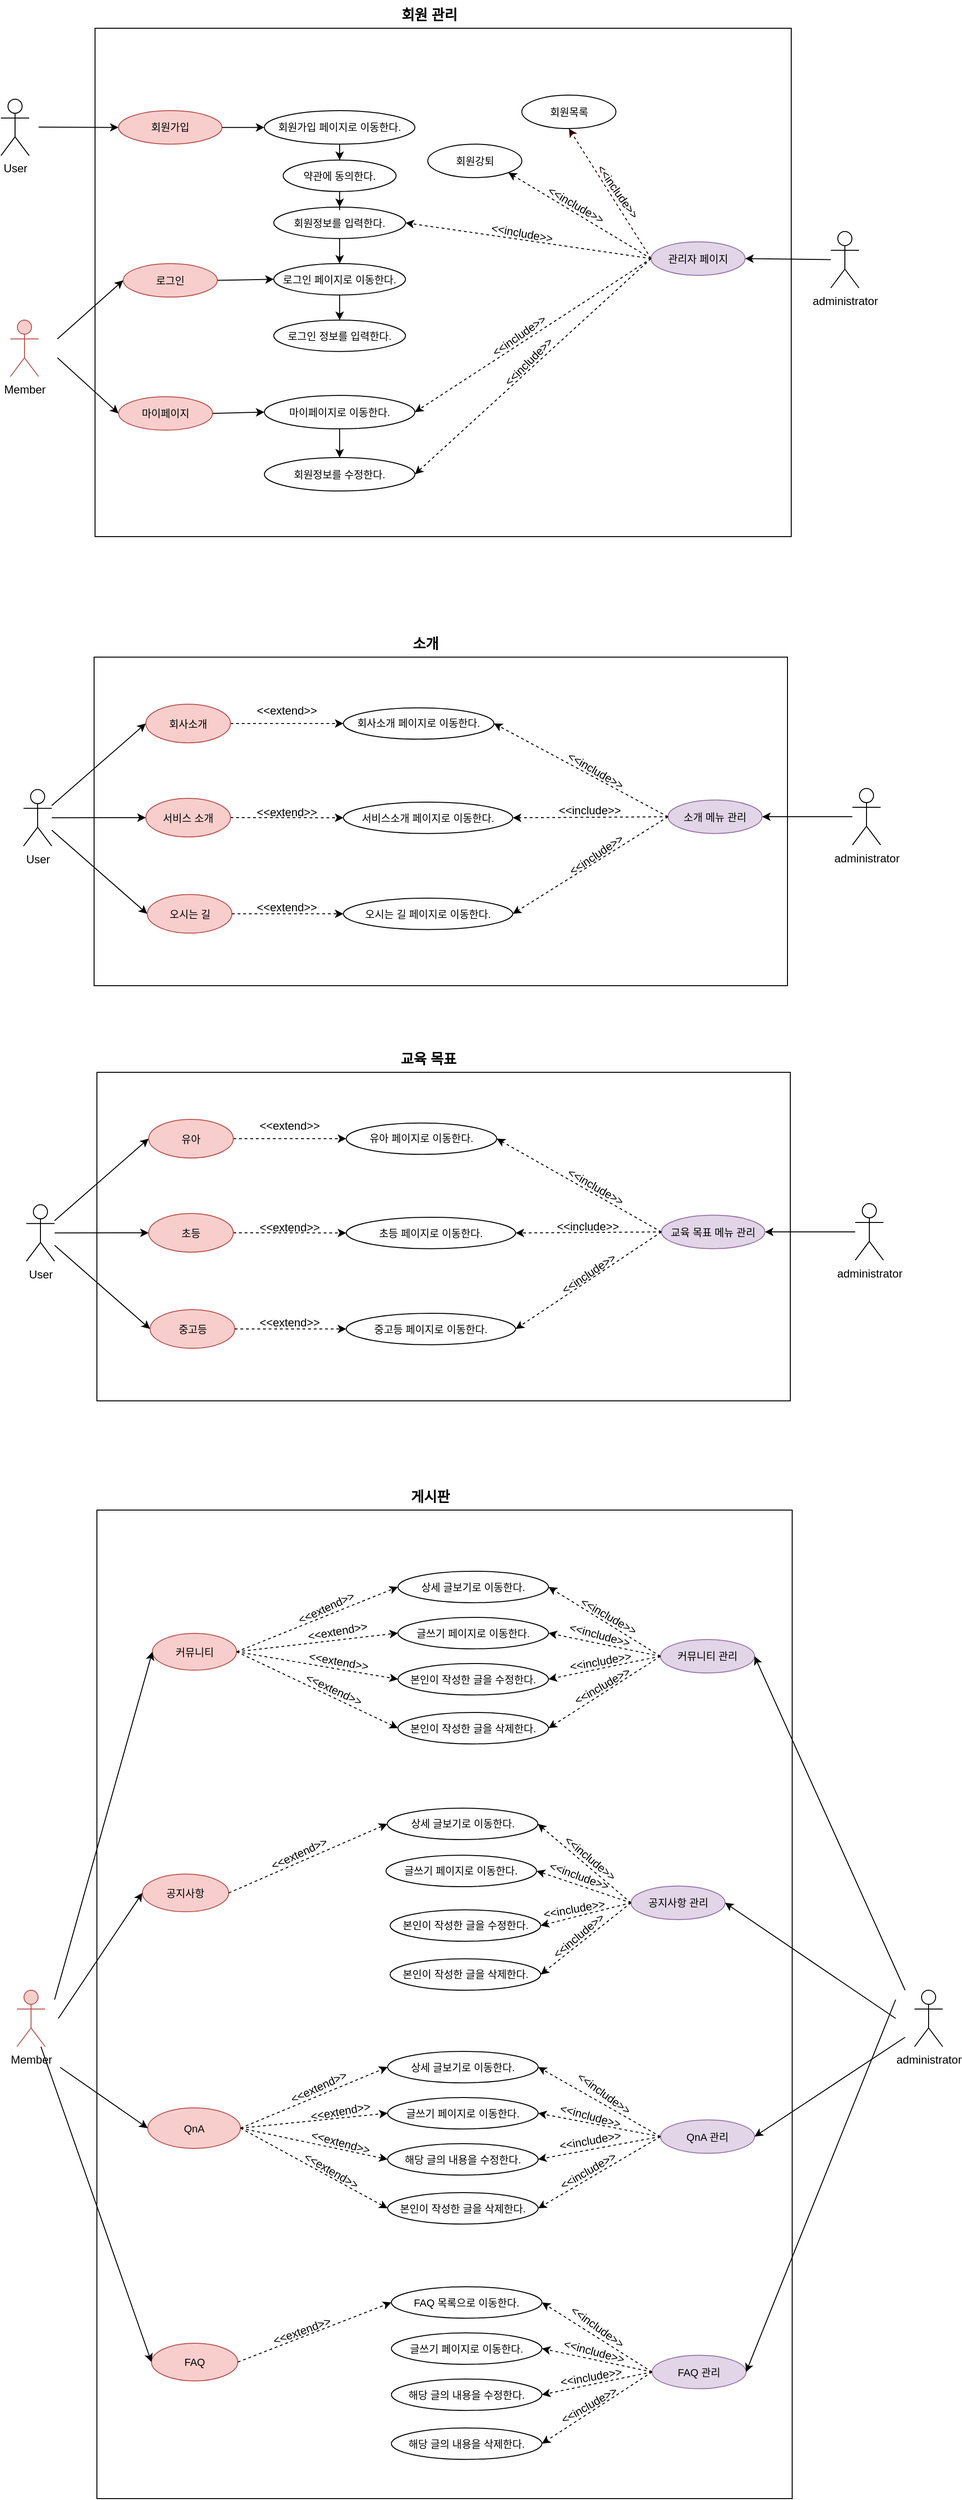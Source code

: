 <mxfile version="21.6.9" type="device">
  <diagram name="페이지-1" id="FXdm9EhiizhV5ZvjEC0G">
    <mxGraphModel dx="1834" dy="1150" grid="0" gridSize="10" guides="1" tooltips="1" connect="1" arrows="1" fold="1" page="0" pageScale="1" pageWidth="827" pageHeight="1169" math="0" shadow="0">
      <root>
        <mxCell id="0" />
        <mxCell id="1" parent="0" />
        <mxCell id="F0JioWCo4Qzg_TsHQdJf-38" value="" style="rounded=0;whiteSpace=wrap;html=1;" parent="1" vertex="1">
          <mxGeometry x="12" y="1474" width="739" height="1050" as="geometry" />
        </mxCell>
        <mxCell id="-Qgl4ysdJtrphELewiQ6-1" value="" style="rounded=0;whiteSpace=wrap;html=1;" parent="1" vertex="1">
          <mxGeometry x="10" y="-100" width="740" height="540" as="geometry" />
        </mxCell>
        <object label="User" id="-Qgl4ysdJtrphELewiQ6-2">
          <mxCell style="shape=umlActor;verticalLabelPosition=bottom;verticalAlign=top;html=1;outlineConnect=0;" parent="1" vertex="1">
            <mxGeometry x="-90" y="-24.66" width="30" height="60" as="geometry" />
          </mxCell>
        </object>
        <mxCell id="-Qgl4ysdJtrphELewiQ6-11" style="edgeStyle=orthogonalEdgeStyle;rounded=0;orthogonalLoop=1;jettySize=auto;html=1;exitX=0.5;exitY=1;exitDx=0;exitDy=0;" parent="1" source="-Qgl4ysdJtrphELewiQ6-4" target="-Qgl4ysdJtrphELewiQ6-6" edge="1">
          <mxGeometry relative="1" as="geometry">
            <mxPoint x="270" y="120.0" as="sourcePoint" />
          </mxGeometry>
        </mxCell>
        <mxCell id="-Qgl4ysdJtrphELewiQ6-4" value="회원가입 페이지로 이동한다." style="ellipse;whiteSpace=wrap;html=1;fontSize=11;" parent="1" vertex="1">
          <mxGeometry x="190" y="-12.44" width="160" height="35.56" as="geometry" />
        </mxCell>
        <mxCell id="F0JioWCo4Qzg_TsHQdJf-168" style="edgeStyle=orthogonalEdgeStyle;rounded=0;orthogonalLoop=1;jettySize=auto;html=1;exitX=0.5;exitY=1;exitDx=0;exitDy=0;" parent="1" source="-Qgl4ysdJtrphELewiQ6-5" target="-Qgl4ysdJtrphELewiQ6-13" edge="1">
          <mxGeometry relative="1" as="geometry" />
        </mxCell>
        <mxCell id="-Qgl4ysdJtrphELewiQ6-5" value="회원정보를 입력한다." style="ellipse;whiteSpace=wrap;html=1;fontSize=11;" parent="1" vertex="1">
          <mxGeometry x="200" y="90" width="140" height="33.33" as="geometry" />
        </mxCell>
        <mxCell id="-Qgl4ysdJtrphELewiQ6-12" style="edgeStyle=orthogonalEdgeStyle;rounded=0;orthogonalLoop=1;jettySize=auto;html=1;exitX=0.5;exitY=1;exitDx=0;exitDy=0;" parent="1" source="-Qgl4ysdJtrphELewiQ6-6" target="-Qgl4ysdJtrphELewiQ6-5" edge="1">
          <mxGeometry relative="1" as="geometry" />
        </mxCell>
        <mxCell id="-Qgl4ysdJtrphELewiQ6-6" value="약관에 동의한다." style="ellipse;whiteSpace=wrap;html=1;fontSize=11;" parent="1" vertex="1">
          <mxGeometry x="210" y="40" width="120" height="33.34" as="geometry" />
        </mxCell>
        <mxCell id="-Qgl4ysdJtrphELewiQ6-7" value="Member" style="shape=umlActor;verticalLabelPosition=bottom;verticalAlign=top;html=1;outlineConnect=0;fillColor=#f8cecc;strokeColor=#b85450;" parent="1" vertex="1">
          <mxGeometry x="-80" y="210" width="30" height="60" as="geometry" />
        </mxCell>
        <mxCell id="-Qgl4ysdJtrphELewiQ6-10" value="" style="endArrow=classic;html=1;rounded=0;entryX=0;entryY=0.5;entryDx=0;entryDy=0;" parent="1" target="F0JioWCo4Qzg_TsHQdJf-143" edge="1">
          <mxGeometry width="50" height="50" relative="1" as="geometry">
            <mxPoint x="-50" y="5" as="sourcePoint" />
            <mxPoint x="150" y="-101" as="targetPoint" />
          </mxGeometry>
        </mxCell>
        <mxCell id="-Qgl4ysdJtrphELewiQ6-19" style="edgeStyle=orthogonalEdgeStyle;rounded=0;orthogonalLoop=1;jettySize=auto;html=1;exitX=0.5;exitY=1;exitDx=0;exitDy=0;" parent="1" source="-Qgl4ysdJtrphELewiQ6-13" target="-Qgl4ysdJtrphELewiQ6-17" edge="1">
          <mxGeometry relative="1" as="geometry" />
        </mxCell>
        <mxCell id="-Qgl4ysdJtrphELewiQ6-13" value="로그인 페이지로 이동한다." style="ellipse;whiteSpace=wrap;html=1;fontSize=11;" parent="1" vertex="1">
          <mxGeometry x="200" y="150" width="140" height="33.33" as="geometry" />
        </mxCell>
        <mxCell id="-Qgl4ysdJtrphELewiQ6-16" value="" style="endArrow=classic;html=1;rounded=0;entryX=0;entryY=0.5;entryDx=0;entryDy=0;exitX=1;exitY=0.5;exitDx=0;exitDy=0;" parent="1" source="F0JioWCo4Qzg_TsHQdJf-145" target="-Qgl4ysdJtrphELewiQ6-13" edge="1">
          <mxGeometry width="50" height="50" relative="1" as="geometry">
            <mxPoint x="105" y="148.56" as="sourcePoint" />
            <mxPoint x="470" y="197.56" as="targetPoint" />
          </mxGeometry>
        </mxCell>
        <mxCell id="-Qgl4ysdJtrphELewiQ6-17" value="로그인 정보를 입력한다." style="ellipse;whiteSpace=wrap;html=1;fontSize=11;" parent="1" vertex="1">
          <mxGeometry x="200" y="210" width="140" height="33.33" as="geometry" />
        </mxCell>
        <mxCell id="-Qgl4ysdJtrphELewiQ6-20" value="&lt;span style=&quot;font-size: 15px;&quot;&gt;회원 관리&lt;/span&gt;" style="text;html=1;align=center;verticalAlign=middle;resizable=0;points=[];autosize=1;strokeColor=none;fillColor=none;fontSize=14;fontStyle=1" parent="1" vertex="1">
          <mxGeometry x="320" y="-130" width="90" height="30" as="geometry" />
        </mxCell>
        <mxCell id="-Qgl4ysdJtrphELewiQ6-35" value="administrator" style="shape=umlActor;verticalLabelPosition=bottom;verticalAlign=top;html=1;outlineConnect=0;" parent="1" vertex="1">
          <mxGeometry x="792" y="115.88" width="30" height="60" as="geometry" />
        </mxCell>
        <mxCell id="-Qgl4ysdJtrphELewiQ6-37" value="관리자 페이지" style="ellipse;whiteSpace=wrap;html=1;fontSize=11;fillColor=#e1d5e7;strokeColor=#9673a6;" parent="1" vertex="1">
          <mxGeometry x="601" y="126.88" width="100" height="35.56" as="geometry" />
        </mxCell>
        <mxCell id="-Qgl4ysdJtrphELewiQ6-38" value="회원강퇴" style="ellipse;whiteSpace=wrap;html=1;fontSize=11;" parent="1" vertex="1">
          <mxGeometry x="363.67" y="23.12" width="100" height="35.56" as="geometry" />
        </mxCell>
        <mxCell id="-Qgl4ysdJtrphELewiQ6-39" value="회원목록" style="ellipse;whiteSpace=wrap;html=1;fontSize=11;" parent="1" vertex="1">
          <mxGeometry x="463.67" y="-29" width="100" height="35.56" as="geometry" />
        </mxCell>
        <mxCell id="-Qgl4ysdJtrphELewiQ6-41" value="" style="endArrow=classic;html=1;rounded=0;exitX=0;exitY=0.5;exitDx=0;exitDy=0;entryX=1;entryY=0.5;entryDx=0;entryDy=0;dashed=1;" parent="1" source="-Qgl4ysdJtrphELewiQ6-37" target="-Qgl4ysdJtrphELewiQ6-5" edge="1">
          <mxGeometry width="50" height="50" relative="1" as="geometry">
            <mxPoint x="420" y="356.88" as="sourcePoint" />
            <mxPoint x="470" y="306.88" as="targetPoint" />
          </mxGeometry>
        </mxCell>
        <mxCell id="-Qgl4ysdJtrphELewiQ6-42" value="" style="endArrow=classic;html=1;rounded=0;exitX=0;exitY=0.5;exitDx=0;exitDy=0;entryX=1;entryY=1;entryDx=0;entryDy=0;dashed=1;" parent="1" source="-Qgl4ysdJtrphELewiQ6-37" target="-Qgl4ysdJtrphELewiQ6-38" edge="1">
          <mxGeometry width="50" height="50" relative="1" as="geometry">
            <mxPoint x="511" y="386.88" as="sourcePoint" />
            <mxPoint x="561" y="336.88" as="targetPoint" />
          </mxGeometry>
        </mxCell>
        <mxCell id="-Qgl4ysdJtrphELewiQ6-43" value="" style="endArrow=classic;html=1;rounded=0;entryX=0.5;entryY=1;entryDx=0;entryDy=0;exitX=0;exitY=0.5;exitDx=0;exitDy=0;fillColor=#ffe6cc;strokeColor=#330000;dashed=1;" parent="1" source="-Qgl4ysdJtrphELewiQ6-37" target="-Qgl4ysdJtrphELewiQ6-39" edge="1">
          <mxGeometry width="50" height="50" relative="1" as="geometry">
            <mxPoint x="531" y="126.88" as="sourcePoint" />
            <mxPoint x="561" y="336.88" as="targetPoint" />
          </mxGeometry>
        </mxCell>
        <mxCell id="-Qgl4ysdJtrphELewiQ6-50" value="&amp;lt;&amp;lt;include&amp;gt;&amp;gt;" style="text;html=1;strokeColor=none;fillColor=none;align=center;verticalAlign=middle;whiteSpace=wrap;rounded=0;rotation=30;" parent="1" vertex="1">
          <mxGeometry x="491" y="73.44" width="60" height="30" as="geometry" />
        </mxCell>
        <mxCell id="-Qgl4ysdJtrphELewiQ6-52" value="" style="endArrow=classic;html=1;rounded=0;entryX=1;entryY=0.5;entryDx=0;entryDy=0;" parent="1" source="-Qgl4ysdJtrphELewiQ6-35" target="-Qgl4ysdJtrphELewiQ6-37" edge="1">
          <mxGeometry width="50" height="50" relative="1" as="geometry">
            <mxPoint x="356" y="226.88" as="sourcePoint" />
            <mxPoint x="406" y="176.88" as="targetPoint" />
          </mxGeometry>
        </mxCell>
        <mxCell id="F0JioWCo4Qzg_TsHQdJf-1" value="&amp;lt;&amp;lt;include&amp;gt;&amp;gt;" style="text;html=1;strokeColor=none;fillColor=none;align=center;verticalAlign=middle;whiteSpace=wrap;rounded=0;rotation=55;" parent="1" vertex="1">
          <mxGeometry x="535.33" y="59.44" width="60" height="30" as="geometry" />
        </mxCell>
        <mxCell id="F0JioWCo4Qzg_TsHQdJf-2" value="&amp;lt;&amp;lt;include&amp;gt;&amp;gt;" style="text;html=1;strokeColor=none;fillColor=none;align=center;verticalAlign=middle;whiteSpace=wrap;rounded=0;rotation=10;" parent="1" vertex="1">
          <mxGeometry x="434" y="102.88" width="60" height="30" as="geometry" />
        </mxCell>
        <mxCell id="F0JioWCo4Qzg_TsHQdJf-15" value="커뮤니티" style="ellipse;whiteSpace=wrap;html=1;fontSize=11;fillColor=#f8cecc;strokeColor=#b85450;" parent="1" vertex="1">
          <mxGeometry x="71" y="1605" width="89.51" height="39" as="geometry" />
        </mxCell>
        <mxCell id="F0JioWCo4Qzg_TsHQdJf-16" value="" style="endArrow=classic;html=1;rounded=0;entryX=0;entryY=0.5;entryDx=0;entryDy=0;" parent="1" target="F0JioWCo4Qzg_TsHQdJf-15" edge="1">
          <mxGeometry width="50" height="50" relative="1" as="geometry">
            <mxPoint x="-33" y="1994" as="sourcePoint" />
            <mxPoint x="57" y="1491.33" as="targetPoint" />
          </mxGeometry>
        </mxCell>
        <mxCell id="F0JioWCo4Qzg_TsHQdJf-17" value="글쓰기 페이지로 이동한다." style="ellipse;whiteSpace=wrap;html=1;fontSize=11;" parent="1" vertex="1">
          <mxGeometry x="332" y="1588" width="160" height="33.33" as="geometry" />
        </mxCell>
        <mxCell id="F0JioWCo4Qzg_TsHQdJf-18" value="상세 글보기로 이동한다." style="ellipse;whiteSpace=wrap;html=1;fontSize=11;" parent="1" vertex="1">
          <mxGeometry x="332" y="1539" width="160" height="33.33" as="geometry" />
        </mxCell>
        <mxCell id="F0JioWCo4Qzg_TsHQdJf-19" value="본인이 작성한 글을 수정한다." style="ellipse;whiteSpace=wrap;html=1;fontSize=11;" parent="1" vertex="1">
          <mxGeometry x="332" y="1637" width="160" height="33.33" as="geometry" />
        </mxCell>
        <mxCell id="F0JioWCo4Qzg_TsHQdJf-20" value="본인이 작성한 글을 삭제한다." style="ellipse;whiteSpace=wrap;html=1;fontSize=11;" parent="1" vertex="1">
          <mxGeometry x="332" y="1689" width="160" height="33.33" as="geometry" />
        </mxCell>
        <mxCell id="F0JioWCo4Qzg_TsHQdJf-21" value="" style="endArrow=classic;html=1;rounded=0;entryX=0;entryY=0.5;entryDx=0;entryDy=0;exitX=1;exitY=0.5;exitDx=0;exitDy=0;dashed=1;" parent="1" source="F0JioWCo4Qzg_TsHQdJf-15" target="F0JioWCo4Qzg_TsHQdJf-18" edge="1">
          <mxGeometry width="50" height="50" relative="1" as="geometry">
            <mxPoint x="222" y="1630" as="sourcePoint" />
            <mxPoint x="452" y="1559" as="targetPoint" />
          </mxGeometry>
        </mxCell>
        <mxCell id="F0JioWCo4Qzg_TsHQdJf-22" value="" style="endArrow=classic;html=1;rounded=0;entryX=0;entryY=0.5;entryDx=0;entryDy=0;exitX=1;exitY=0.5;exitDx=0;exitDy=0;dashed=1;" parent="1" source="F0JioWCo4Qzg_TsHQdJf-15" target="F0JioWCo4Qzg_TsHQdJf-17" edge="1">
          <mxGeometry width="50" height="50" relative="1" as="geometry">
            <mxPoint x="292" y="1629" as="sourcePoint" />
            <mxPoint x="452" y="1559" as="targetPoint" />
          </mxGeometry>
        </mxCell>
        <mxCell id="F0JioWCo4Qzg_TsHQdJf-23" value="" style="endArrow=classic;html=1;rounded=0;exitX=1;exitY=0.5;exitDx=0;exitDy=0;entryX=0;entryY=0.5;entryDx=0;entryDy=0;dashed=1;" parent="1" source="F0JioWCo4Qzg_TsHQdJf-15" target="F0JioWCo4Qzg_TsHQdJf-19" edge="1">
          <mxGeometry width="50" height="50" relative="1" as="geometry">
            <mxPoint x="292" y="1629.5" as="sourcePoint" />
            <mxPoint x="452" y="1559" as="targetPoint" />
          </mxGeometry>
        </mxCell>
        <mxCell id="F0JioWCo4Qzg_TsHQdJf-24" value="" style="endArrow=classic;html=1;rounded=0;entryX=0;entryY=0.5;entryDx=0;entryDy=0;exitX=1;exitY=0.5;exitDx=0;exitDy=0;dashed=1;" parent="1" source="F0JioWCo4Qzg_TsHQdJf-15" target="F0JioWCo4Qzg_TsHQdJf-20" edge="1">
          <mxGeometry width="50" height="50" relative="1" as="geometry">
            <mxPoint x="292" y="1629" as="sourcePoint" />
            <mxPoint x="452" y="1559" as="targetPoint" />
          </mxGeometry>
        </mxCell>
        <mxCell id="F0JioWCo4Qzg_TsHQdJf-25" value="&amp;lt;&amp;lt;extend&amp;gt;&amp;gt;" style="text;html=1;strokeColor=none;fillColor=none;align=center;verticalAlign=middle;whiteSpace=wrap;rounded=0;rotation=-25;" parent="1" vertex="1">
          <mxGeometry x="226" y="1563" width="60" height="30" as="geometry" />
        </mxCell>
        <mxCell id="F0JioWCo4Qzg_TsHQdJf-26" value="커뮤니티 관리" style="ellipse;whiteSpace=wrap;html=1;fontSize=11;fillColor=#e1d5e7;strokeColor=#9673a6;" parent="1" vertex="1">
          <mxGeometry x="611" y="1611.49" width="100" height="35.56" as="geometry" />
        </mxCell>
        <mxCell id="F0JioWCo4Qzg_TsHQdJf-27" value="" style="endArrow=classic;html=1;rounded=0;exitX=0;exitY=0.5;exitDx=0;exitDy=0;entryX=1;entryY=0.5;entryDx=0;entryDy=0;dashed=1;" parent="1" source="F0JioWCo4Qzg_TsHQdJf-26" target="F0JioWCo4Qzg_TsHQdJf-18" edge="1">
          <mxGeometry width="50" height="50" relative="1" as="geometry">
            <mxPoint x="327" y="1609" as="sourcePoint" />
            <mxPoint x="377" y="1559" as="targetPoint" />
          </mxGeometry>
        </mxCell>
        <mxCell id="F0JioWCo4Qzg_TsHQdJf-28" value="" style="endArrow=classic;html=1;rounded=0;entryX=1;entryY=0.5;entryDx=0;entryDy=0;exitX=0;exitY=0.5;exitDx=0;exitDy=0;dashed=1;" parent="1" source="F0JioWCo4Qzg_TsHQdJf-26" target="F0JioWCo4Qzg_TsHQdJf-17" edge="1">
          <mxGeometry width="50" height="50" relative="1" as="geometry">
            <mxPoint x="447" y="1627" as="sourcePoint" />
            <mxPoint x="377" y="1559" as="targetPoint" />
          </mxGeometry>
        </mxCell>
        <mxCell id="F0JioWCo4Qzg_TsHQdJf-29" value="" style="endArrow=classic;html=1;rounded=0;exitX=0;exitY=0.5;exitDx=0;exitDy=0;entryX=1;entryY=0.5;entryDx=0;entryDy=0;dashed=1;" parent="1" source="F0JioWCo4Qzg_TsHQdJf-26" target="F0JioWCo4Qzg_TsHQdJf-19" edge="1">
          <mxGeometry width="50" height="50" relative="1" as="geometry">
            <mxPoint x="327" y="1609" as="sourcePoint" />
            <mxPoint x="377" y="1559" as="targetPoint" />
          </mxGeometry>
        </mxCell>
        <mxCell id="F0JioWCo4Qzg_TsHQdJf-30" value="" style="endArrow=classic;html=1;rounded=0;exitX=0;exitY=0.5;exitDx=0;exitDy=0;entryX=1;entryY=0.5;entryDx=0;entryDy=0;dashed=1;" parent="1" source="F0JioWCo4Qzg_TsHQdJf-26" target="F0JioWCo4Qzg_TsHQdJf-20" edge="1">
          <mxGeometry width="50" height="50" relative="1" as="geometry">
            <mxPoint x="327" y="1609" as="sourcePoint" />
            <mxPoint x="377" y="1559" as="targetPoint" />
          </mxGeometry>
        </mxCell>
        <mxCell id="F0JioWCo4Qzg_TsHQdJf-31" value="&amp;lt;&amp;lt;include&amp;gt;&amp;gt;" style="text;html=1;strokeColor=none;fillColor=none;align=center;verticalAlign=middle;whiteSpace=wrap;rounded=0;rotation=30;" parent="1" vertex="1">
          <mxGeometry x="526" y="1572" width="60" height="30" as="geometry" />
        </mxCell>
        <mxCell id="F0JioWCo4Qzg_TsHQdJf-32" value="&amp;lt;&amp;lt;extend&amp;gt;&amp;gt;" style="text;html=1;strokeColor=none;fillColor=none;align=center;verticalAlign=middle;whiteSpace=wrap;rounded=0;rotation=-10;" parent="1" vertex="1">
          <mxGeometry x="238" y="1588.33" width="60" height="30" as="geometry" />
        </mxCell>
        <mxCell id="F0JioWCo4Qzg_TsHQdJf-33" value="&amp;lt;&amp;lt;extend&amp;gt;&amp;gt;" style="text;html=1;strokeColor=none;fillColor=none;align=center;verticalAlign=middle;whiteSpace=wrap;rounded=0;rotation=10;" parent="1" vertex="1">
          <mxGeometry x="239" y="1620.33" width="60" height="30" as="geometry" />
        </mxCell>
        <mxCell id="F0JioWCo4Qzg_TsHQdJf-34" value="&amp;lt;&amp;lt;extend&amp;gt;&amp;gt;" style="text;html=1;strokeColor=none;fillColor=none;align=center;verticalAlign=middle;whiteSpace=wrap;rounded=0;rotation=25;" parent="1" vertex="1">
          <mxGeometry x="234" y="1650" width="60" height="30" as="geometry" />
        </mxCell>
        <mxCell id="F0JioWCo4Qzg_TsHQdJf-35" value="&amp;lt;&amp;lt;include&amp;gt;&amp;gt;" style="text;html=1;strokeColor=none;fillColor=none;align=center;verticalAlign=middle;whiteSpace=wrap;rounded=0;rotation=15;" parent="1" vertex="1">
          <mxGeometry x="510.0" y="1595.75" width="72.65" height="23.15" as="geometry" />
        </mxCell>
        <mxCell id="F0JioWCo4Qzg_TsHQdJf-36" value="&amp;lt;&amp;lt;include&amp;gt;&amp;gt;" style="text;html=1;strokeColor=none;fillColor=none;align=center;verticalAlign=middle;whiteSpace=wrap;rounded=0;rotation=-10;" parent="1" vertex="1">
          <mxGeometry x="511.0" y="1623.9" width="72.65" height="23.15" as="geometry" />
        </mxCell>
        <mxCell id="F0JioWCo4Qzg_TsHQdJf-37" value="&amp;lt;&amp;lt;include&amp;gt;&amp;gt;" style="text;html=1;strokeColor=none;fillColor=none;align=center;verticalAlign=middle;whiteSpace=wrap;rounded=0;rotation=-30;" parent="1" vertex="1">
          <mxGeometry x="513.0" y="1649.75" width="72.65" height="23.15" as="geometry" />
        </mxCell>
        <mxCell id="F0JioWCo4Qzg_TsHQdJf-39" value="&lt;span style=&quot;font-size: 15px;&quot;&gt;게시판&lt;/span&gt;" style="text;html=1;align=center;verticalAlign=middle;resizable=0;points=[];autosize=1;strokeColor=none;fillColor=none;fontSize=14;fontStyle=1" parent="1" vertex="1">
          <mxGeometry x="331" y="1444" width="70" height="30" as="geometry" />
        </mxCell>
        <mxCell id="F0JioWCo4Qzg_TsHQdJf-40" value="Member" style="shape=umlActor;verticalLabelPosition=bottom;verticalAlign=top;html=1;outlineConnect=0;fillColor=#f8cecc;strokeColor=#b85450;" parent="1" vertex="1">
          <mxGeometry x="-73" y="1984" width="30" height="60" as="geometry" />
        </mxCell>
        <mxCell id="F0JioWCo4Qzg_TsHQdJf-42" value="administrator" style="shape=umlActor;verticalLabelPosition=bottom;verticalAlign=top;html=1;outlineConnect=0;" parent="1" vertex="1">
          <mxGeometry x="881" y="1984" width="30" height="60" as="geometry" />
        </mxCell>
        <mxCell id="F0JioWCo4Qzg_TsHQdJf-43" value="FAQ" style="ellipse;whiteSpace=wrap;html=1;fontSize=11;fillColor=#f8cecc;strokeColor=#b85450;" parent="1" vertex="1">
          <mxGeometry x="70" y="2359" width="91.8" height="40" as="geometry" />
        </mxCell>
        <mxCell id="F0JioWCo4Qzg_TsHQdJf-44" value="글쓰기 페이지로 이동한다." style="ellipse;whiteSpace=wrap;html=1;fontSize=11;" parent="1" vertex="1">
          <mxGeometry x="325" y="2348" width="160" height="33.33" as="geometry" />
        </mxCell>
        <mxCell id="F0JioWCo4Qzg_TsHQdJf-45" value="FAQ 목록으로 이동한다." style="ellipse;whiteSpace=wrap;html=1;fontSize=11;" parent="1" vertex="1">
          <mxGeometry x="325" y="2299" width="160" height="33.33" as="geometry" />
        </mxCell>
        <mxCell id="F0JioWCo4Qzg_TsHQdJf-46" value="해당 글의 내용을 수정한다." style="ellipse;whiteSpace=wrap;html=1;fontSize=11;" parent="1" vertex="1">
          <mxGeometry x="325" y="2397" width="160" height="33.33" as="geometry" />
        </mxCell>
        <mxCell id="F0JioWCo4Qzg_TsHQdJf-47" value="해당 글의 내용을 삭제한다." style="ellipse;whiteSpace=wrap;html=1;fontSize=11;" parent="1" vertex="1">
          <mxGeometry x="325" y="2449" width="160" height="33.33" as="geometry" />
        </mxCell>
        <mxCell id="F0JioWCo4Qzg_TsHQdJf-48" value="" style="endArrow=classic;html=1;rounded=0;entryX=0;entryY=0.5;entryDx=0;entryDy=0;exitX=1;exitY=0.5;exitDx=0;exitDy=0;dashed=1;" parent="1" source="F0JioWCo4Qzg_TsHQdJf-43" target="F0JioWCo4Qzg_TsHQdJf-45" edge="1">
          <mxGeometry width="50" height="50" relative="1" as="geometry">
            <mxPoint x="215" y="2390" as="sourcePoint" />
            <mxPoint x="445" y="2319" as="targetPoint" />
          </mxGeometry>
        </mxCell>
        <mxCell id="F0JioWCo4Qzg_TsHQdJf-52" value="&amp;lt;&amp;lt;extend&amp;gt;&amp;gt;" style="text;html=1;strokeColor=none;fillColor=none;align=center;verticalAlign=middle;whiteSpace=wrap;rounded=0;rotation=-20;" parent="1" vertex="1">
          <mxGeometry x="200" y="2330.75" width="60" height="30" as="geometry" />
        </mxCell>
        <mxCell id="F0JioWCo4Qzg_TsHQdJf-53" value="FAQ 관리" style="ellipse;whiteSpace=wrap;html=1;fontSize=11;fillColor=#e1d5e7;strokeColor=#9673a6;" parent="1" vertex="1">
          <mxGeometry x="602" y="2371.72" width="100" height="35.56" as="geometry" />
        </mxCell>
        <mxCell id="F0JioWCo4Qzg_TsHQdJf-54" value="" style="endArrow=classic;html=1;rounded=0;exitX=0;exitY=0.5;exitDx=0;exitDy=0;entryX=1;entryY=0.5;entryDx=0;entryDy=0;dashed=1;" parent="1" source="F0JioWCo4Qzg_TsHQdJf-53" target="F0JioWCo4Qzg_TsHQdJf-45" edge="1">
          <mxGeometry width="50" height="50" relative="1" as="geometry">
            <mxPoint x="320" y="2369" as="sourcePoint" />
            <mxPoint x="370" y="2319" as="targetPoint" />
          </mxGeometry>
        </mxCell>
        <mxCell id="F0JioWCo4Qzg_TsHQdJf-55" value="" style="endArrow=classic;html=1;rounded=0;entryX=1;entryY=0.5;entryDx=0;entryDy=0;exitX=0;exitY=0.5;exitDx=0;exitDy=0;dashed=1;" parent="1" source="F0JioWCo4Qzg_TsHQdJf-53" target="F0JioWCo4Qzg_TsHQdJf-44" edge="1">
          <mxGeometry width="50" height="50" relative="1" as="geometry">
            <mxPoint x="440" y="2387" as="sourcePoint" />
            <mxPoint x="370" y="2319" as="targetPoint" />
          </mxGeometry>
        </mxCell>
        <mxCell id="F0JioWCo4Qzg_TsHQdJf-56" value="" style="endArrow=classic;html=1;rounded=0;exitX=0;exitY=0.5;exitDx=0;exitDy=0;entryX=1;entryY=0.5;entryDx=0;entryDy=0;dashed=1;" parent="1" source="F0JioWCo4Qzg_TsHQdJf-53" target="F0JioWCo4Qzg_TsHQdJf-46" edge="1">
          <mxGeometry width="50" height="50" relative="1" as="geometry">
            <mxPoint x="320" y="2369" as="sourcePoint" />
            <mxPoint x="370" y="2319" as="targetPoint" />
          </mxGeometry>
        </mxCell>
        <mxCell id="F0JioWCo4Qzg_TsHQdJf-57" value="" style="endArrow=classic;html=1;rounded=0;exitX=0;exitY=0.5;exitDx=0;exitDy=0;entryX=1;entryY=0.5;entryDx=0;entryDy=0;dashed=1;" parent="1" source="F0JioWCo4Qzg_TsHQdJf-53" target="F0JioWCo4Qzg_TsHQdJf-47" edge="1">
          <mxGeometry width="50" height="50" relative="1" as="geometry">
            <mxPoint x="320" y="2369" as="sourcePoint" />
            <mxPoint x="370" y="2319" as="targetPoint" />
          </mxGeometry>
        </mxCell>
        <mxCell id="F0JioWCo4Qzg_TsHQdJf-58" value="&amp;lt;&amp;lt;include&amp;gt;&amp;gt;" style="text;html=1;strokeColor=none;fillColor=none;align=center;verticalAlign=middle;whiteSpace=wrap;rounded=0;rotation=36;" parent="1" vertex="1">
          <mxGeometry x="514" y="2327" width="60" height="30" as="geometry" />
        </mxCell>
        <mxCell id="F0JioWCo4Qzg_TsHQdJf-62" value="&amp;lt;&amp;lt;include&amp;gt;&amp;gt;" style="text;html=1;strokeColor=none;fillColor=none;align=center;verticalAlign=middle;whiteSpace=wrap;rounded=0;rotation=15;" parent="1" vertex="1">
          <mxGeometry x="504.0" y="2356.75" width="72.65" height="23.15" as="geometry" />
        </mxCell>
        <mxCell id="F0JioWCo4Qzg_TsHQdJf-63" value="&amp;lt;&amp;lt;include&amp;gt;&amp;gt;" style="text;html=1;strokeColor=none;fillColor=none;align=center;verticalAlign=middle;whiteSpace=wrap;rounded=0;rotation=-10;" parent="1" vertex="1">
          <mxGeometry x="501.0" y="2383.9" width="72.65" height="23.15" as="geometry" />
        </mxCell>
        <mxCell id="F0JioWCo4Qzg_TsHQdJf-64" value="&amp;lt;&amp;lt;include&amp;gt;&amp;gt;" style="text;html=1;strokeColor=none;fillColor=none;align=center;verticalAlign=middle;whiteSpace=wrap;rounded=0;rotation=-30;" parent="1" vertex="1">
          <mxGeometry x="499.0" y="2413.75" width="72.65" height="23.15" as="geometry" />
        </mxCell>
        <mxCell id="F0JioWCo4Qzg_TsHQdJf-65" value="공지사항" style="ellipse;whiteSpace=wrap;html=1;fontSize=11;fillColor=#f8cecc;strokeColor=#b85450;" parent="1" vertex="1">
          <mxGeometry x="60.32" y="1860.67" width="91.8" height="40" as="geometry" />
        </mxCell>
        <mxCell id="F0JioWCo4Qzg_TsHQdJf-66" value="글쓰기 페이지로 이동한다." style="ellipse;whiteSpace=wrap;html=1;fontSize=11;" parent="1" vertex="1">
          <mxGeometry x="319.32" y="1840.67" width="160" height="33.33" as="geometry" />
        </mxCell>
        <mxCell id="F0JioWCo4Qzg_TsHQdJf-67" value="상세 글보기로 이동한다." style="ellipse;whiteSpace=wrap;html=1;fontSize=11;" parent="1" vertex="1">
          <mxGeometry x="320.67" y="1790.67" width="160" height="33.33" as="geometry" />
        </mxCell>
        <mxCell id="F0JioWCo4Qzg_TsHQdJf-68" value="본인이 작성한 글을 수정한다." style="ellipse;whiteSpace=wrap;html=1;fontSize=11;" parent="1" vertex="1">
          <mxGeometry x="323.67" y="1898.67" width="160" height="33.33" as="geometry" />
        </mxCell>
        <mxCell id="F0JioWCo4Qzg_TsHQdJf-69" value="본인이 작성한 글을 삭제한다." style="ellipse;whiteSpace=wrap;html=1;fontSize=11;" parent="1" vertex="1">
          <mxGeometry x="323.67" y="1950.67" width="160" height="33.33" as="geometry" />
        </mxCell>
        <mxCell id="F0JioWCo4Qzg_TsHQdJf-70" value="" style="endArrow=classic;html=1;rounded=0;entryX=0;entryY=0.5;entryDx=0;entryDy=0;exitX=1;exitY=0.5;exitDx=0;exitDy=0;dashed=1;" parent="1" source="F0JioWCo4Qzg_TsHQdJf-65" target="F0JioWCo4Qzg_TsHQdJf-67" edge="1">
          <mxGeometry width="50" height="50" relative="1" as="geometry">
            <mxPoint x="205.32" y="1891.67" as="sourcePoint" />
            <mxPoint x="229.32" y="1833.005" as="targetPoint" />
          </mxGeometry>
        </mxCell>
        <mxCell id="F0JioWCo4Qzg_TsHQdJf-72" value="공지사항 관리" style="ellipse;whiteSpace=wrap;html=1;fontSize=11;fillColor=#e1d5e7;strokeColor=#9673a6;" parent="1" vertex="1">
          <mxGeometry x="579.67" y="1873.39" width="100" height="35.56" as="geometry" />
        </mxCell>
        <mxCell id="F0JioWCo4Qzg_TsHQdJf-73" value="" style="endArrow=classic;html=1;rounded=0;exitX=0;exitY=0.5;exitDx=0;exitDy=0;entryX=1;entryY=0.5;entryDx=0;entryDy=0;dashed=1;" parent="1" source="F0JioWCo4Qzg_TsHQdJf-72" target="F0JioWCo4Qzg_TsHQdJf-67" edge="1">
          <mxGeometry width="50" height="50" relative="1" as="geometry">
            <mxPoint x="284.67" y="1870.67" as="sourcePoint" />
            <mxPoint x="334.67" y="1820.67" as="targetPoint" />
          </mxGeometry>
        </mxCell>
        <mxCell id="F0JioWCo4Qzg_TsHQdJf-74" value="" style="endArrow=classic;html=1;rounded=0;entryX=1;entryY=0.5;entryDx=0;entryDy=0;exitX=0;exitY=0.5;exitDx=0;exitDy=0;dashed=1;" parent="1" source="F0JioWCo4Qzg_TsHQdJf-72" target="F0JioWCo4Qzg_TsHQdJf-66" edge="1">
          <mxGeometry width="50" height="50" relative="1" as="geometry">
            <mxPoint x="404.67" y="1888.67" as="sourcePoint" />
            <mxPoint x="334.67" y="1820.67" as="targetPoint" />
          </mxGeometry>
        </mxCell>
        <mxCell id="F0JioWCo4Qzg_TsHQdJf-75" value="" style="endArrow=classic;html=1;rounded=0;exitX=0;exitY=0.5;exitDx=0;exitDy=0;entryX=1;entryY=0.5;entryDx=0;entryDy=0;dashed=1;" parent="1" source="F0JioWCo4Qzg_TsHQdJf-72" target="F0JioWCo4Qzg_TsHQdJf-68" edge="1">
          <mxGeometry width="50" height="50" relative="1" as="geometry">
            <mxPoint x="284.67" y="1870.67" as="sourcePoint" />
            <mxPoint x="334.67" y="1820.67" as="targetPoint" />
          </mxGeometry>
        </mxCell>
        <mxCell id="F0JioWCo4Qzg_TsHQdJf-76" value="" style="endArrow=classic;html=1;rounded=0;exitX=0;exitY=0.5;exitDx=0;exitDy=0;entryX=1;entryY=0.5;entryDx=0;entryDy=0;dashed=1;" parent="1" source="F0JioWCo4Qzg_TsHQdJf-72" target="F0JioWCo4Qzg_TsHQdJf-69" edge="1">
          <mxGeometry width="50" height="50" relative="1" as="geometry">
            <mxPoint x="284.67" y="1870.67" as="sourcePoint" />
            <mxPoint x="334.67" y="1820.67" as="targetPoint" />
          </mxGeometry>
        </mxCell>
        <mxCell id="F0JioWCo4Qzg_TsHQdJf-77" value="&amp;lt;&amp;lt;include&amp;gt;&amp;gt;" style="text;html=1;strokeColor=none;fillColor=none;align=center;verticalAlign=middle;whiteSpace=wrap;rounded=0;rotation=40;" parent="1" vertex="1">
          <mxGeometry x="505.97" y="1829.42" width="60" height="30" as="geometry" />
        </mxCell>
        <mxCell id="F0JioWCo4Qzg_TsHQdJf-78" value="&amp;lt;&amp;lt;include&amp;gt;&amp;gt;" style="text;html=1;strokeColor=none;fillColor=none;align=center;verticalAlign=middle;whiteSpace=wrap;rounded=0;rotation=20;" parent="1" vertex="1">
          <mxGeometry x="488.32" y="1851.85" width="72.65" height="23.15" as="geometry" />
        </mxCell>
        <mxCell id="F0JioWCo4Qzg_TsHQdJf-79" value="&amp;lt;&amp;lt;include&amp;gt;&amp;gt;" style="text;html=1;strokeColor=none;fillColor=none;align=center;verticalAlign=middle;whiteSpace=wrap;rounded=0;rotation=-10;" parent="1" vertex="1">
          <mxGeometry x="482.67" y="1886.57" width="72.65" height="23.15" as="geometry" />
        </mxCell>
        <mxCell id="F0JioWCo4Qzg_TsHQdJf-80" value="&amp;lt;&amp;lt;include&amp;gt;&amp;gt;" style="text;html=1;strokeColor=none;fillColor=none;align=center;verticalAlign=middle;whiteSpace=wrap;rounded=0;rotation=-40;" parent="1" vertex="1">
          <mxGeometry x="488.32" y="1914.67" width="72.65" height="23.15" as="geometry" />
        </mxCell>
        <mxCell id="F0JioWCo4Qzg_TsHQdJf-97" value="QnA" style="ellipse;whiteSpace=wrap;html=1;fontSize=11;fillColor=#f8cecc;strokeColor=#b85450;" parent="1" vertex="1">
          <mxGeometry x="66" y="2109" width="98.69" height="43" as="geometry" />
        </mxCell>
        <mxCell id="F0JioWCo4Qzg_TsHQdJf-98" value="" style="endArrow=classic;html=1;rounded=0;entryX=0;entryY=0.5;entryDx=0;entryDy=0;" parent="1" target="F0JioWCo4Qzg_TsHQdJf-97" edge="1">
          <mxGeometry width="50" height="50" relative="1" as="geometry">
            <mxPoint x="-27" y="2066" as="sourcePoint" />
            <mxPoint x="68" y="2285.33" as="targetPoint" />
          </mxGeometry>
        </mxCell>
        <mxCell id="F0JioWCo4Qzg_TsHQdJf-99" value="글쓰기 페이지로 이동한다." style="ellipse;whiteSpace=wrap;html=1;fontSize=11;" parent="1" vertex="1">
          <mxGeometry x="321" y="2098" width="160" height="33.33" as="geometry" />
        </mxCell>
        <mxCell id="F0JioWCo4Qzg_TsHQdJf-100" value="상세 글보기로 이동한다." style="ellipse;whiteSpace=wrap;html=1;fontSize=11;" parent="1" vertex="1">
          <mxGeometry x="321" y="2049" width="160" height="33.33" as="geometry" />
        </mxCell>
        <mxCell id="F0JioWCo4Qzg_TsHQdJf-101" value="해당 글의 내용을 수정한다." style="ellipse;whiteSpace=wrap;html=1;fontSize=11;" parent="1" vertex="1">
          <mxGeometry x="321" y="2147" width="160" height="33.33" as="geometry" />
        </mxCell>
        <mxCell id="F0JioWCo4Qzg_TsHQdJf-102" value="본인이 작성한 글을 삭제한다." style="ellipse;whiteSpace=wrap;html=1;fontSize=11;" parent="1" vertex="1">
          <mxGeometry x="321" y="2199" width="160" height="33.33" as="geometry" />
        </mxCell>
        <mxCell id="F0JioWCo4Qzg_TsHQdJf-103" value="" style="endArrow=classic;html=1;rounded=0;entryX=0;entryY=0.5;entryDx=0;entryDy=0;exitX=1;exitY=0.5;exitDx=0;exitDy=0;dashed=1;" parent="1" source="F0JioWCo4Qzg_TsHQdJf-97" target="F0JioWCo4Qzg_TsHQdJf-100" edge="1">
          <mxGeometry width="50" height="50" relative="1" as="geometry">
            <mxPoint x="211" y="2140" as="sourcePoint" />
            <mxPoint x="441" y="2069" as="targetPoint" />
          </mxGeometry>
        </mxCell>
        <mxCell id="F0JioWCo4Qzg_TsHQdJf-104" value="" style="endArrow=classic;html=1;rounded=0;entryX=0;entryY=0.5;entryDx=0;entryDy=0;exitX=1;exitY=0.5;exitDx=0;exitDy=0;dashed=1;" parent="1" source="F0JioWCo4Qzg_TsHQdJf-97" target="F0JioWCo4Qzg_TsHQdJf-99" edge="1">
          <mxGeometry width="50" height="50" relative="1" as="geometry">
            <mxPoint x="281" y="2139" as="sourcePoint" />
            <mxPoint x="441" y="2069" as="targetPoint" />
          </mxGeometry>
        </mxCell>
        <mxCell id="F0JioWCo4Qzg_TsHQdJf-105" value="" style="endArrow=classic;html=1;rounded=0;exitX=1;exitY=0.5;exitDx=0;exitDy=0;entryX=0;entryY=0.5;entryDx=0;entryDy=0;dashed=1;" parent="1" source="F0JioWCo4Qzg_TsHQdJf-97" target="F0JioWCo4Qzg_TsHQdJf-101" edge="1">
          <mxGeometry width="50" height="50" relative="1" as="geometry">
            <mxPoint x="281" y="2139.5" as="sourcePoint" />
            <mxPoint x="441" y="2069" as="targetPoint" />
          </mxGeometry>
        </mxCell>
        <mxCell id="F0JioWCo4Qzg_TsHQdJf-106" value="" style="endArrow=classic;html=1;rounded=0;entryX=0;entryY=0.5;entryDx=0;entryDy=0;exitX=1;exitY=0.5;exitDx=0;exitDy=0;dashed=1;" parent="1" source="F0JioWCo4Qzg_TsHQdJf-97" target="F0JioWCo4Qzg_TsHQdJf-102" edge="1">
          <mxGeometry width="50" height="50" relative="1" as="geometry">
            <mxPoint x="281" y="2139" as="sourcePoint" />
            <mxPoint x="441" y="2069" as="targetPoint" />
          </mxGeometry>
        </mxCell>
        <mxCell id="F0JioWCo4Qzg_TsHQdJf-107" value="&amp;lt;&amp;lt;extend&amp;gt;&amp;gt;" style="text;html=1;strokeColor=none;fillColor=none;align=center;verticalAlign=middle;whiteSpace=wrap;rounded=0;rotation=-25;" parent="1" vertex="1">
          <mxGeometry x="218" y="2072" width="60" height="30" as="geometry" />
        </mxCell>
        <mxCell id="F0JioWCo4Qzg_TsHQdJf-108" value="QnA 관리" style="ellipse;whiteSpace=wrap;html=1;fontSize=11;fillColor=#e1d5e7;strokeColor=#9673a6;" parent="1" vertex="1">
          <mxGeometry x="611" y="2121.72" width="100" height="35.56" as="geometry" />
        </mxCell>
        <mxCell id="F0JioWCo4Qzg_TsHQdJf-109" value="" style="endArrow=classic;html=1;rounded=0;exitX=0;exitY=0.5;exitDx=0;exitDy=0;entryX=1;entryY=0.5;entryDx=0;entryDy=0;dashed=1;" parent="1" source="F0JioWCo4Qzg_TsHQdJf-108" target="F0JioWCo4Qzg_TsHQdJf-100" edge="1">
          <mxGeometry width="50" height="50" relative="1" as="geometry">
            <mxPoint x="316" y="2119" as="sourcePoint" />
            <mxPoint x="366" y="2069" as="targetPoint" />
          </mxGeometry>
        </mxCell>
        <mxCell id="F0JioWCo4Qzg_TsHQdJf-110" value="" style="endArrow=classic;html=1;rounded=0;entryX=1;entryY=0.5;entryDx=0;entryDy=0;exitX=0;exitY=0.5;exitDx=0;exitDy=0;dashed=1;" parent="1" source="F0JioWCo4Qzg_TsHQdJf-108" target="F0JioWCo4Qzg_TsHQdJf-99" edge="1">
          <mxGeometry width="50" height="50" relative="1" as="geometry">
            <mxPoint x="436" y="2137" as="sourcePoint" />
            <mxPoint x="366" y="2069" as="targetPoint" />
          </mxGeometry>
        </mxCell>
        <mxCell id="F0JioWCo4Qzg_TsHQdJf-111" value="" style="endArrow=classic;html=1;rounded=0;exitX=0;exitY=0.5;exitDx=0;exitDy=0;entryX=1;entryY=0.5;entryDx=0;entryDy=0;dashed=1;" parent="1" source="F0JioWCo4Qzg_TsHQdJf-108" target="F0JioWCo4Qzg_TsHQdJf-101" edge="1">
          <mxGeometry width="50" height="50" relative="1" as="geometry">
            <mxPoint x="316" y="2119" as="sourcePoint" />
            <mxPoint x="366" y="2069" as="targetPoint" />
          </mxGeometry>
        </mxCell>
        <mxCell id="F0JioWCo4Qzg_TsHQdJf-112" value="" style="endArrow=classic;html=1;rounded=0;exitX=0;exitY=0.5;exitDx=0;exitDy=0;entryX=1;entryY=0.5;entryDx=0;entryDy=0;dashed=1;" parent="1" source="F0JioWCo4Qzg_TsHQdJf-108" target="F0JioWCo4Qzg_TsHQdJf-102" edge="1">
          <mxGeometry width="50" height="50" relative="1" as="geometry">
            <mxPoint x="316" y="2119" as="sourcePoint" />
            <mxPoint x="366" y="2069" as="targetPoint" />
          </mxGeometry>
        </mxCell>
        <mxCell id="F0JioWCo4Qzg_TsHQdJf-113" value="&amp;lt;&amp;lt;include&amp;gt;&amp;gt;" style="text;html=1;strokeColor=none;fillColor=none;align=center;verticalAlign=middle;whiteSpace=wrap;rounded=0;rotation=36;" parent="1" vertex="1">
          <mxGeometry x="521" y="2079" width="60" height="30" as="geometry" />
        </mxCell>
        <mxCell id="F0JioWCo4Qzg_TsHQdJf-114" value="&amp;lt;&amp;lt;extend&amp;gt;&amp;gt;" style="text;html=1;strokeColor=none;fillColor=none;align=center;verticalAlign=middle;whiteSpace=wrap;rounded=0;rotation=-10;" parent="1" vertex="1">
          <mxGeometry x="241" y="2098" width="60" height="30" as="geometry" />
        </mxCell>
        <mxCell id="F0JioWCo4Qzg_TsHQdJf-115" value="&amp;lt;&amp;lt;extend&amp;gt;&amp;gt;" style="text;html=1;strokeColor=none;fillColor=none;align=center;verticalAlign=middle;whiteSpace=wrap;rounded=0;rotation=15;" parent="1" vertex="1">
          <mxGeometry x="241" y="2131.33" width="60" height="30" as="geometry" />
        </mxCell>
        <mxCell id="F0JioWCo4Qzg_TsHQdJf-116" value="&amp;lt;&amp;lt;extend&amp;gt;&amp;gt;" style="text;html=1;strokeColor=none;fillColor=none;align=center;verticalAlign=middle;whiteSpace=wrap;rounded=0;rotation=30;" parent="1" vertex="1">
          <mxGeometry x="231" y="2161.33" width="60" height="30" as="geometry" />
        </mxCell>
        <mxCell id="F0JioWCo4Qzg_TsHQdJf-117" value="&amp;lt;&amp;lt;include&amp;gt;&amp;gt;" style="text;html=1;strokeColor=none;fillColor=none;align=center;verticalAlign=middle;whiteSpace=wrap;rounded=0;rotation=15;" parent="1" vertex="1">
          <mxGeometry x="500.0" y="2106.75" width="72.65" height="23.15" as="geometry" />
        </mxCell>
        <mxCell id="F0JioWCo4Qzg_TsHQdJf-118" value="&amp;lt;&amp;lt;include&amp;gt;&amp;gt;" style="text;html=1;strokeColor=none;fillColor=none;align=center;verticalAlign=middle;whiteSpace=wrap;rounded=0;rotation=-10;" parent="1" vertex="1">
          <mxGeometry x="500.0" y="2132.9" width="72.65" height="23.15" as="geometry" />
        </mxCell>
        <mxCell id="F0JioWCo4Qzg_TsHQdJf-119" value="&amp;lt;&amp;lt;include&amp;gt;&amp;gt;" style="text;html=1;strokeColor=none;fillColor=none;align=center;verticalAlign=middle;whiteSpace=wrap;rounded=0;rotation=-30;" parent="1" vertex="1">
          <mxGeometry x="498.0" y="2164.75" width="72.65" height="23.15" as="geometry" />
        </mxCell>
        <mxCell id="F0JioWCo4Qzg_TsHQdJf-121" value="" style="endArrow=classic;html=1;rounded=0;entryX=0;entryY=0.5;entryDx=0;entryDy=0;" parent="1" target="F0JioWCo4Qzg_TsHQdJf-43" edge="1" source="F0JioWCo4Qzg_TsHQdJf-40">
          <mxGeometry width="50" height="50" relative="1" as="geometry">
            <mxPoint x="31" y="2848" as="sourcePoint" />
            <mxPoint x="1157" y="2828" as="targetPoint" />
          </mxGeometry>
        </mxCell>
        <mxCell id="F0JioWCo4Qzg_TsHQdJf-122" value="" style="endArrow=classic;html=1;rounded=0;entryX=0;entryY=0.5;entryDx=0;entryDy=0;" parent="1" target="F0JioWCo4Qzg_TsHQdJf-65" edge="1">
          <mxGeometry width="50" height="50" relative="1" as="geometry">
            <mxPoint x="-29" y="2014" as="sourcePoint" />
            <mxPoint x="1097" y="1984" as="targetPoint" />
          </mxGeometry>
        </mxCell>
        <mxCell id="F0JioWCo4Qzg_TsHQdJf-127" value="" style="endArrow=classic;html=1;rounded=0;entryX=1;entryY=0.5;entryDx=0;entryDy=0;" parent="1" target="F0JioWCo4Qzg_TsHQdJf-26" edge="1">
          <mxGeometry width="50" height="50" relative="1" as="geometry">
            <mxPoint x="871" y="1984" as="sourcePoint" />
            <mxPoint x="1097" y="1794" as="targetPoint" />
          </mxGeometry>
        </mxCell>
        <mxCell id="F0JioWCo4Qzg_TsHQdJf-128" value="" style="endArrow=classic;html=1;rounded=0;entryX=1;entryY=0.5;entryDx=0;entryDy=0;" parent="1" target="F0JioWCo4Qzg_TsHQdJf-53" edge="1">
          <mxGeometry width="50" height="50" relative="1" as="geometry">
            <mxPoint x="861" y="1994" as="sourcePoint" />
            <mxPoint x="1097" y="1794" as="targetPoint" />
          </mxGeometry>
        </mxCell>
        <mxCell id="F0JioWCo4Qzg_TsHQdJf-129" value="" style="endArrow=classic;html=1;rounded=0;entryX=1;entryY=0.5;entryDx=0;entryDy=0;" parent="1" target="F0JioWCo4Qzg_TsHQdJf-72" edge="1">
          <mxGeometry width="50" height="50" relative="1" as="geometry">
            <mxPoint x="861" y="2014" as="sourcePoint" />
            <mxPoint x="917" y="2044" as="targetPoint" />
          </mxGeometry>
        </mxCell>
        <mxCell id="F0JioWCo4Qzg_TsHQdJf-130" value="" style="endArrow=classic;html=1;rounded=0;entryX=1;entryY=0.5;entryDx=0;entryDy=0;" parent="1" target="F0JioWCo4Qzg_TsHQdJf-108" edge="1">
          <mxGeometry width="50" height="50" relative="1" as="geometry">
            <mxPoint x="871" y="2034" as="sourcePoint" />
            <mxPoint x="1017" y="2114" as="targetPoint" />
          </mxGeometry>
        </mxCell>
        <mxCell id="F0JioWCo4Qzg_TsHQdJf-133" style="edgeStyle=orthogonalEdgeStyle;rounded=0;orthogonalLoop=1;jettySize=auto;html=1;exitX=0.5;exitY=1;exitDx=0;exitDy=0;" parent="1" source="F0JioWCo4Qzg_TsHQdJf-131" target="F0JioWCo4Qzg_TsHQdJf-132" edge="1">
          <mxGeometry relative="1" as="geometry" />
        </mxCell>
        <mxCell id="F0JioWCo4Qzg_TsHQdJf-131" value="마이페이지로 이동한다." style="ellipse;whiteSpace=wrap;html=1;fontSize=11;" parent="1" vertex="1">
          <mxGeometry x="190" y="290" width="160" height="35.56" as="geometry" />
        </mxCell>
        <mxCell id="F0JioWCo4Qzg_TsHQdJf-132" value="회원정보를 수정한다." style="ellipse;whiteSpace=wrap;html=1;fontSize=11;" parent="1" vertex="1">
          <mxGeometry x="190" y="356" width="160" height="35.56" as="geometry" />
        </mxCell>
        <mxCell id="F0JioWCo4Qzg_TsHQdJf-134" value="" style="endArrow=classic;html=1;rounded=0;entryX=1;entryY=0.5;entryDx=0;entryDy=0;exitX=0;exitY=0.5;exitDx=0;exitDy=0;dashed=1;" parent="1" source="-Qgl4ysdJtrphELewiQ6-37" target="F0JioWCo4Qzg_TsHQdJf-132" edge="1">
          <mxGeometry width="50" height="50" relative="1" as="geometry">
            <mxPoint x="855" y="241.88" as="sourcePoint" />
            <mxPoint x="630" y="276.88" as="targetPoint" />
          </mxGeometry>
        </mxCell>
        <mxCell id="F0JioWCo4Qzg_TsHQdJf-135" value="" style="endArrow=classic;html=1;rounded=0;entryX=1;entryY=0.5;entryDx=0;entryDy=0;exitX=0;exitY=0.5;exitDx=0;exitDy=0;dashed=1;" parent="1" source="-Qgl4ysdJtrphELewiQ6-37" target="F0JioWCo4Qzg_TsHQdJf-131" edge="1">
          <mxGeometry width="50" height="50" relative="1" as="geometry">
            <mxPoint x="850" y="236.88" as="sourcePoint" />
            <mxPoint x="450" y="316.88" as="targetPoint" />
          </mxGeometry>
        </mxCell>
        <mxCell id="F0JioWCo4Qzg_TsHQdJf-136" value="&amp;lt;&amp;lt;include&amp;gt;&amp;gt;" style="text;html=1;strokeColor=none;fillColor=none;align=center;verticalAlign=middle;whiteSpace=wrap;rounded=0;rotation=-35;" parent="1" vertex="1">
          <mxGeometry x="430.5" y="211.88" width="60" height="30" as="geometry" />
        </mxCell>
        <mxCell id="F0JioWCo4Qzg_TsHQdJf-137" value="&amp;lt;&amp;lt;include&amp;gt;&amp;gt;" style="text;html=1;strokeColor=none;fillColor=none;align=center;verticalAlign=middle;whiteSpace=wrap;rounded=0;rotation=-45;" parent="1" vertex="1">
          <mxGeometry x="441.35" y="238.88" width="60" height="30" as="geometry" />
        </mxCell>
        <mxCell id="F0JioWCo4Qzg_TsHQdJf-138" value="" style="rounded=0;whiteSpace=wrap;html=1;" parent="1" vertex="1">
          <mxGeometry x="9" y="568" width="737" height="349" as="geometry" />
        </mxCell>
        <mxCell id="F0JioWCo4Qzg_TsHQdJf-139" value="&lt;span style=&quot;font-size: 15px;&quot;&gt;소개&lt;/span&gt;" style="text;html=1;align=center;verticalAlign=middle;resizable=0;points=[];autosize=1;strokeColor=none;fillColor=none;fontSize=14;fontStyle=1" parent="1" vertex="1">
          <mxGeometry x="336" y="538" width="50" height="30" as="geometry" />
        </mxCell>
        <object label="User" id="F0JioWCo4Qzg_TsHQdJf-140">
          <mxCell style="shape=umlActor;verticalLabelPosition=bottom;verticalAlign=top;html=1;outlineConnect=0;" parent="1" vertex="1">
            <mxGeometry x="-66" y="708.66" width="30" height="60" as="geometry" />
          </mxCell>
        </object>
        <mxCell id="F0JioWCo4Qzg_TsHQdJf-161" style="edgeStyle=orthogonalEdgeStyle;rounded=0;orthogonalLoop=1;jettySize=auto;html=1;exitX=1;exitY=0.5;exitDx=0;exitDy=0;dashed=1;" parent="1" source="F0JioWCo4Qzg_TsHQdJf-141" target="F0JioWCo4Qzg_TsHQdJf-157" edge="1">
          <mxGeometry relative="1" as="geometry" />
        </mxCell>
        <mxCell id="F0JioWCo4Qzg_TsHQdJf-141" value="회사소개" style="ellipse;whiteSpace=wrap;html=1;fontSize=11;fillColor=#f8cecc;strokeColor=#b85450;" parent="1" vertex="1">
          <mxGeometry x="64" y="618" width="90" height="41" as="geometry" />
        </mxCell>
        <mxCell id="F0JioWCo4Qzg_TsHQdJf-162" style="edgeStyle=orthogonalEdgeStyle;rounded=0;orthogonalLoop=1;jettySize=auto;html=1;exitX=1;exitY=0.5;exitDx=0;exitDy=0;entryX=0;entryY=0.5;entryDx=0;entryDy=0;dashed=1;" parent="1" source="F0JioWCo4Qzg_TsHQdJf-142" target="F0JioWCo4Qzg_TsHQdJf-158" edge="1">
          <mxGeometry relative="1" as="geometry" />
        </mxCell>
        <mxCell id="F0JioWCo4Qzg_TsHQdJf-142" value="서비스 소개" style="ellipse;whiteSpace=wrap;html=1;fontSize=11;fillColor=#f8cecc;strokeColor=#b85450;" parent="1" vertex="1">
          <mxGeometry x="64" y="718" width="90" height="41" as="geometry" />
        </mxCell>
        <mxCell id="F0JioWCo4Qzg_TsHQdJf-143" value="회원가입" style="ellipse;whiteSpace=wrap;html=1;fontSize=11;fillColor=#f8cecc;strokeColor=#b85450;" parent="1" vertex="1">
          <mxGeometry x="35" y="-12.44" width="110" height="35.56" as="geometry" />
        </mxCell>
        <mxCell id="F0JioWCo4Qzg_TsHQdJf-144" value="" style="endArrow=classic;html=1;rounded=0;exitX=1;exitY=0.5;exitDx=0;exitDy=0;" parent="1" source="F0JioWCo4Qzg_TsHQdJf-143" target="-Qgl4ysdJtrphELewiQ6-4" edge="1">
          <mxGeometry width="50" height="50" relative="1" as="geometry">
            <mxPoint x="260" y="30" as="sourcePoint" />
            <mxPoint x="170" y="5" as="targetPoint" />
          </mxGeometry>
        </mxCell>
        <mxCell id="F0JioWCo4Qzg_TsHQdJf-145" value="로그인" style="ellipse;whiteSpace=wrap;html=1;fontSize=11;fillColor=#f8cecc;strokeColor=#b85450;" parent="1" vertex="1">
          <mxGeometry x="40" y="150" width="100" height="35.56" as="geometry" />
        </mxCell>
        <mxCell id="F0JioWCo4Qzg_TsHQdJf-147" value="" style="endArrow=classic;html=1;rounded=0;entryX=0;entryY=0.5;entryDx=0;entryDy=0;" parent="1" target="F0JioWCo4Qzg_TsHQdJf-145" edge="1">
          <mxGeometry width="50" height="50" relative="1" as="geometry">
            <mxPoint x="-30" y="230" as="sourcePoint" />
            <mxPoint x="40" y="238.56" as="targetPoint" />
          </mxGeometry>
        </mxCell>
        <mxCell id="F0JioWCo4Qzg_TsHQdJf-148" value="마이페이지" style="ellipse;whiteSpace=wrap;html=1;fontSize=11;fillColor=#f8cecc;strokeColor=#b85450;" parent="1" vertex="1">
          <mxGeometry x="35" y="291.32" width="100" height="35.56" as="geometry" />
        </mxCell>
        <mxCell id="F0JioWCo4Qzg_TsHQdJf-149" value="" style="endArrow=classic;html=1;rounded=0;entryX=0;entryY=0.5;entryDx=0;entryDy=0;" parent="1" target="F0JioWCo4Qzg_TsHQdJf-148" edge="1">
          <mxGeometry width="50" height="50" relative="1" as="geometry">
            <mxPoint x="-30" y="250" as="sourcePoint" />
            <mxPoint x="40" y="378.56" as="targetPoint" />
          </mxGeometry>
        </mxCell>
        <mxCell id="F0JioWCo4Qzg_TsHQdJf-150" value="" style="endArrow=classic;html=1;rounded=0;entryX=0;entryY=0.5;entryDx=0;entryDy=0;exitX=1;exitY=0.5;exitDx=0;exitDy=0;" parent="1" source="F0JioWCo4Qzg_TsHQdJf-148" target="F0JioWCo4Qzg_TsHQdJf-131" edge="1">
          <mxGeometry width="50" height="50" relative="1" as="geometry">
            <mxPoint x="140" y="408.56" as="sourcePoint" />
            <mxPoint x="190" y="358.56" as="targetPoint" />
          </mxGeometry>
        </mxCell>
        <mxCell id="F0JioWCo4Qzg_TsHQdJf-156" value="" style="endArrow=classic;html=1;rounded=0;entryX=0;entryY=0.5;entryDx=0;entryDy=0;" parent="1" target="F0JioWCo4Qzg_TsHQdJf-141" edge="1" source="F0JioWCo4Qzg_TsHQdJf-140">
          <mxGeometry width="50" height="50" relative="1" as="geometry">
            <mxPoint x="-16" y="688" as="sourcePoint" />
            <mxPoint x="54" y="658" as="targetPoint" />
          </mxGeometry>
        </mxCell>
        <mxCell id="F0JioWCo4Qzg_TsHQdJf-157" value="회사소개 페이지로 이동한다." style="ellipse;whiteSpace=wrap;html=1;fontSize=11;" parent="1" vertex="1">
          <mxGeometry x="274" y="621.83" width="160" height="33.33" as="geometry" />
        </mxCell>
        <mxCell id="F0JioWCo4Qzg_TsHQdJf-158" value="서비스소개 페이지로 이동한다." style="ellipse;whiteSpace=wrap;html=1;fontSize=11;" parent="1" vertex="1">
          <mxGeometry x="274" y="722" width="180" height="33.33" as="geometry" />
        </mxCell>
        <mxCell id="F0JioWCo4Qzg_TsHQdJf-159" value="" style="endArrow=classic;html=1;rounded=0;entryX=0;entryY=0.5;entryDx=0;entryDy=0;" parent="1" target="F0JioWCo4Qzg_TsHQdJf-142" edge="1" source="F0JioWCo4Qzg_TsHQdJf-140">
          <mxGeometry width="50" height="50" relative="1" as="geometry">
            <mxPoint x="-16" y="698" as="sourcePoint" />
            <mxPoint x="54" y="708" as="targetPoint" />
          </mxGeometry>
        </mxCell>
        <mxCell id="F0JioWCo4Qzg_TsHQdJf-173" value="&amp;lt;&amp;lt;extend&amp;gt;&amp;gt;" style="text;html=1;strokeColor=none;fillColor=none;align=center;verticalAlign=middle;whiteSpace=wrap;rounded=0;rotation=-25;" parent="1" vertex="1">
          <mxGeometry x="197.32" y="1823.67" width="60" height="30" as="geometry" />
        </mxCell>
        <mxCell id="F0JioWCo4Qzg_TsHQdJf-174" value="administrator" style="shape=umlActor;verticalLabelPosition=bottom;verticalAlign=top;html=1;outlineConnect=0;" parent="1" vertex="1">
          <mxGeometry x="815.0" y="707.55" width="30" height="60" as="geometry" />
        </mxCell>
        <mxCell id="F0JioWCo4Qzg_TsHQdJf-177" value="&amp;lt;&amp;lt;extend&amp;gt;&amp;gt;" style="text;html=1;strokeColor=none;fillColor=none;align=center;verticalAlign=middle;whiteSpace=wrap;rounded=0;rotation=0;" parent="1" vertex="1">
          <mxGeometry x="184" y="610" width="60" height="30" as="geometry" />
        </mxCell>
        <mxCell id="F0JioWCo4Qzg_TsHQdJf-178" value="&amp;lt;&amp;lt;extend&amp;gt;&amp;gt;" style="text;html=1;strokeColor=none;fillColor=none;align=center;verticalAlign=middle;whiteSpace=wrap;rounded=0;rotation=0;" parent="1" vertex="1">
          <mxGeometry x="184" y="718" width="60" height="30" as="geometry" />
        </mxCell>
        <mxCell id="F0JioWCo4Qzg_TsHQdJf-186" value="소개 메뉴 관리" style="ellipse;whiteSpace=wrap;html=1;fontSize=11;fillColor=#e1d5e7;strokeColor=#9673a6;" parent="1" vertex="1">
          <mxGeometry x="619" y="719.77" width="100" height="35.56" as="geometry" />
        </mxCell>
        <mxCell id="F0JioWCo4Qzg_TsHQdJf-187" value="" style="endArrow=classic;html=1;rounded=0;entryX=1;entryY=0.5;entryDx=0;entryDy=0;exitX=0;exitY=0.5;exitDx=0;exitDy=0;dashed=1;" parent="1" source="F0JioWCo4Qzg_TsHQdJf-186" target="F0JioWCo4Qzg_TsHQdJf-157" edge="1">
          <mxGeometry width="50" height="50" relative="1" as="geometry">
            <mxPoint x="576" y="778" as="sourcePoint" />
            <mxPoint x="626" y="728" as="targetPoint" />
          </mxGeometry>
        </mxCell>
        <mxCell id="F0JioWCo4Qzg_TsHQdJf-188" value="" style="endArrow=classic;html=1;rounded=0;exitX=0;exitY=0.5;exitDx=0;exitDy=0;entryX=1;entryY=0.5;entryDx=0;entryDy=0;dashed=1;" parent="1" source="F0JioWCo4Qzg_TsHQdJf-186" target="F0JioWCo4Qzg_TsHQdJf-158" edge="1">
          <mxGeometry width="50" height="50" relative="1" as="geometry">
            <mxPoint x="556" y="758" as="sourcePoint" />
            <mxPoint x="606" y="708" as="targetPoint" />
          </mxGeometry>
        </mxCell>
        <mxCell id="F0JioWCo4Qzg_TsHQdJf-189" value="" style="endArrow=classic;html=1;rounded=0;entryX=1;entryY=0.5;entryDx=0;entryDy=0;" parent="1" target="F0JioWCo4Qzg_TsHQdJf-186" edge="1" source="F0JioWCo4Qzg_TsHQdJf-174">
          <mxGeometry width="50" height="50" relative="1" as="geometry">
            <mxPoint x="816" y="688" as="sourcePoint" />
            <mxPoint x="786" y="688" as="targetPoint" />
          </mxGeometry>
        </mxCell>
        <mxCell id="F0JioWCo4Qzg_TsHQdJf-190" value="&amp;lt;&amp;lt;include&amp;gt;&amp;gt;" style="text;html=1;strokeColor=none;fillColor=none;align=center;verticalAlign=middle;whiteSpace=wrap;rounded=0;rotation=30;" parent="1" vertex="1">
          <mxGeometry x="512.32" y="674.22" width="60" height="30" as="geometry" />
        </mxCell>
        <mxCell id="F0JioWCo4Qzg_TsHQdJf-191" value="&amp;lt;&amp;lt;include&amp;gt;&amp;gt;" style="text;html=1;strokeColor=none;fillColor=none;align=center;verticalAlign=middle;whiteSpace=wrap;rounded=0;rotation=0;" parent="1" vertex="1">
          <mxGeometry x="506" y="715.66" width="60" height="30" as="geometry" />
        </mxCell>
        <mxCell id="VsZICWmMm7ssSR9VKL0D-2" value="오시는 길" style="ellipse;whiteSpace=wrap;html=1;fontSize=11;fillColor=#f8cecc;strokeColor=#b85450;" vertex="1" parent="1">
          <mxGeometry x="65.51" y="820.16" width="90" height="41" as="geometry" />
        </mxCell>
        <mxCell id="VsZICWmMm7ssSR9VKL0D-3" value="오시는 길 페이지로 이동한다." style="ellipse;whiteSpace=wrap;html=1;fontSize=11;" vertex="1" parent="1">
          <mxGeometry x="274" y="824" width="180" height="33.33" as="geometry" />
        </mxCell>
        <mxCell id="VsZICWmMm7ssSR9VKL0D-4" value="" style="endArrow=classic;html=1;rounded=0;entryX=0;entryY=0.5;entryDx=0;entryDy=0;" edge="1" parent="1" source="F0JioWCo4Qzg_TsHQdJf-140" target="VsZICWmMm7ssSR9VKL0D-2">
          <mxGeometry width="50" height="50" relative="1" as="geometry">
            <mxPoint x="-26" y="749" as="sourcePoint" />
            <mxPoint x="74" y="749" as="targetPoint" />
          </mxGeometry>
        </mxCell>
        <mxCell id="VsZICWmMm7ssSR9VKL0D-5" style="edgeStyle=orthogonalEdgeStyle;rounded=0;orthogonalLoop=1;jettySize=auto;html=1;exitX=1;exitY=0.5;exitDx=0;exitDy=0;entryX=0;entryY=0.5;entryDx=0;entryDy=0;dashed=1;" edge="1" parent="1" source="VsZICWmMm7ssSR9VKL0D-2" target="VsZICWmMm7ssSR9VKL0D-3">
          <mxGeometry relative="1" as="geometry">
            <mxPoint x="164" y="749" as="sourcePoint" />
            <mxPoint x="284" y="749" as="targetPoint" />
          </mxGeometry>
        </mxCell>
        <mxCell id="VsZICWmMm7ssSR9VKL0D-6" value="&amp;lt;&amp;lt;extend&amp;gt;&amp;gt;" style="text;html=1;strokeColor=none;fillColor=none;align=center;verticalAlign=middle;whiteSpace=wrap;rounded=0;rotation=0;" vertex="1" parent="1">
          <mxGeometry x="184" y="819" width="60" height="30" as="geometry" />
        </mxCell>
        <mxCell id="VsZICWmMm7ssSR9VKL0D-9" value="" style="endArrow=classic;html=1;rounded=0;exitX=0;exitY=0.5;exitDx=0;exitDy=0;entryX=1;entryY=0.5;entryDx=0;entryDy=0;dashed=1;" edge="1" parent="1" source="F0JioWCo4Qzg_TsHQdJf-186" target="VsZICWmMm7ssSR9VKL0D-3">
          <mxGeometry width="50" height="50" relative="1" as="geometry">
            <mxPoint x="629" y="748" as="sourcePoint" />
            <mxPoint x="464" y="749" as="targetPoint" />
          </mxGeometry>
        </mxCell>
        <mxCell id="VsZICWmMm7ssSR9VKL0D-10" value="&amp;lt;&amp;lt;include&amp;gt;&amp;gt;" style="text;html=1;strokeColor=none;fillColor=none;align=center;verticalAlign=middle;whiteSpace=wrap;rounded=0;rotation=-34;" vertex="1" parent="1">
          <mxGeometry x="513" y="763" width="60" height="30" as="geometry" />
        </mxCell>
        <mxCell id="VsZICWmMm7ssSR9VKL0D-11" value="" style="rounded=0;whiteSpace=wrap;html=1;" vertex="1" parent="1">
          <mxGeometry x="12" y="1009" width="737" height="349" as="geometry" />
        </mxCell>
        <mxCell id="VsZICWmMm7ssSR9VKL0D-12" value="&lt;span style=&quot;font-size: 15px;&quot;&gt;교육 목표&lt;/span&gt;" style="text;html=1;align=center;verticalAlign=middle;resizable=0;points=[];autosize=1;strokeColor=none;fillColor=none;fontSize=14;fontStyle=1" vertex="1" parent="1">
          <mxGeometry x="323" y="979" width="82" height="30" as="geometry" />
        </mxCell>
        <object label="User" id="VsZICWmMm7ssSR9VKL0D-13">
          <mxCell style="shape=umlActor;verticalLabelPosition=bottom;verticalAlign=top;html=1;outlineConnect=0;" vertex="1" parent="1">
            <mxGeometry x="-63" y="1149.66" width="30" height="60" as="geometry" />
          </mxCell>
        </object>
        <mxCell id="VsZICWmMm7ssSR9VKL0D-14" style="edgeStyle=orthogonalEdgeStyle;rounded=0;orthogonalLoop=1;jettySize=auto;html=1;exitX=1;exitY=0.5;exitDx=0;exitDy=0;dashed=1;" edge="1" parent="1" source="VsZICWmMm7ssSR9VKL0D-15" target="VsZICWmMm7ssSR9VKL0D-19">
          <mxGeometry relative="1" as="geometry" />
        </mxCell>
        <mxCell id="VsZICWmMm7ssSR9VKL0D-15" value="유아" style="ellipse;whiteSpace=wrap;html=1;fontSize=11;fillColor=#f8cecc;strokeColor=#b85450;" vertex="1" parent="1">
          <mxGeometry x="67" y="1059" width="90" height="41" as="geometry" />
        </mxCell>
        <mxCell id="VsZICWmMm7ssSR9VKL0D-16" style="edgeStyle=orthogonalEdgeStyle;rounded=0;orthogonalLoop=1;jettySize=auto;html=1;exitX=1;exitY=0.5;exitDx=0;exitDy=0;entryX=0;entryY=0.5;entryDx=0;entryDy=0;dashed=1;" edge="1" parent="1" source="VsZICWmMm7ssSR9VKL0D-17" target="VsZICWmMm7ssSR9VKL0D-20">
          <mxGeometry relative="1" as="geometry" />
        </mxCell>
        <mxCell id="VsZICWmMm7ssSR9VKL0D-17" value="초등" style="ellipse;whiteSpace=wrap;html=1;fontSize=11;fillColor=#f8cecc;strokeColor=#b85450;" vertex="1" parent="1">
          <mxGeometry x="67" y="1159" width="90" height="41" as="geometry" />
        </mxCell>
        <mxCell id="VsZICWmMm7ssSR9VKL0D-18" value="" style="endArrow=classic;html=1;rounded=0;entryX=0;entryY=0.5;entryDx=0;entryDy=0;" edge="1" parent="1" source="VsZICWmMm7ssSR9VKL0D-13" target="VsZICWmMm7ssSR9VKL0D-15">
          <mxGeometry width="50" height="50" relative="1" as="geometry">
            <mxPoint x="-13" y="1129" as="sourcePoint" />
            <mxPoint x="57" y="1099" as="targetPoint" />
          </mxGeometry>
        </mxCell>
        <mxCell id="VsZICWmMm7ssSR9VKL0D-19" value="유아 페이지로 이동한다." style="ellipse;whiteSpace=wrap;html=1;fontSize=11;" vertex="1" parent="1">
          <mxGeometry x="277" y="1062.83" width="160" height="33.33" as="geometry" />
        </mxCell>
        <mxCell id="VsZICWmMm7ssSR9VKL0D-20" value="초등 페이지로 이동한다." style="ellipse;whiteSpace=wrap;html=1;fontSize=11;" vertex="1" parent="1">
          <mxGeometry x="277" y="1163" width="180" height="33.33" as="geometry" />
        </mxCell>
        <mxCell id="VsZICWmMm7ssSR9VKL0D-21" value="" style="endArrow=classic;html=1;rounded=0;entryX=0;entryY=0.5;entryDx=0;entryDy=0;" edge="1" parent="1" source="VsZICWmMm7ssSR9VKL0D-13" target="VsZICWmMm7ssSR9VKL0D-17">
          <mxGeometry width="50" height="50" relative="1" as="geometry">
            <mxPoint x="-13" y="1139" as="sourcePoint" />
            <mxPoint x="57" y="1149" as="targetPoint" />
          </mxGeometry>
        </mxCell>
        <mxCell id="VsZICWmMm7ssSR9VKL0D-22" value="administrator" style="shape=umlActor;verticalLabelPosition=bottom;verticalAlign=top;html=1;outlineConnect=0;" vertex="1" parent="1">
          <mxGeometry x="818.0" y="1148.55" width="30" height="60" as="geometry" />
        </mxCell>
        <mxCell id="VsZICWmMm7ssSR9VKL0D-23" value="&amp;lt;&amp;lt;extend&amp;gt;&amp;gt;" style="text;html=1;strokeColor=none;fillColor=none;align=center;verticalAlign=middle;whiteSpace=wrap;rounded=0;rotation=0;" vertex="1" parent="1">
          <mxGeometry x="187" y="1051" width="60" height="30" as="geometry" />
        </mxCell>
        <mxCell id="VsZICWmMm7ssSR9VKL0D-24" value="&amp;lt;&amp;lt;extend&amp;gt;&amp;gt;" style="text;html=1;strokeColor=none;fillColor=none;align=center;verticalAlign=middle;whiteSpace=wrap;rounded=0;rotation=0;" vertex="1" parent="1">
          <mxGeometry x="187" y="1159" width="60" height="30" as="geometry" />
        </mxCell>
        <mxCell id="VsZICWmMm7ssSR9VKL0D-25" value="교육 목표 메뉴 관리" style="ellipse;whiteSpace=wrap;html=1;fontSize=11;fillColor=#e1d5e7;strokeColor=#9673a6;" vertex="1" parent="1">
          <mxGeometry x="612" y="1160.77" width="110" height="35.56" as="geometry" />
        </mxCell>
        <mxCell id="VsZICWmMm7ssSR9VKL0D-26" value="" style="endArrow=classic;html=1;rounded=0;entryX=1;entryY=0.5;entryDx=0;entryDy=0;exitX=0;exitY=0.5;exitDx=0;exitDy=0;dashed=1;" edge="1" parent="1" source="VsZICWmMm7ssSR9VKL0D-25" target="VsZICWmMm7ssSR9VKL0D-19">
          <mxGeometry width="50" height="50" relative="1" as="geometry">
            <mxPoint x="579" y="1219" as="sourcePoint" />
            <mxPoint x="629" y="1169" as="targetPoint" />
          </mxGeometry>
        </mxCell>
        <mxCell id="VsZICWmMm7ssSR9VKL0D-27" value="" style="endArrow=classic;html=1;rounded=0;exitX=0;exitY=0.5;exitDx=0;exitDy=0;entryX=1;entryY=0.5;entryDx=0;entryDy=0;dashed=1;" edge="1" parent="1" source="VsZICWmMm7ssSR9VKL0D-25" target="VsZICWmMm7ssSR9VKL0D-20">
          <mxGeometry width="50" height="50" relative="1" as="geometry">
            <mxPoint x="559" y="1199" as="sourcePoint" />
            <mxPoint x="609" y="1149" as="targetPoint" />
          </mxGeometry>
        </mxCell>
        <mxCell id="VsZICWmMm7ssSR9VKL0D-28" value="" style="endArrow=classic;html=1;rounded=0;entryX=1;entryY=0.5;entryDx=0;entryDy=0;" edge="1" parent="1" source="VsZICWmMm7ssSR9VKL0D-22" target="VsZICWmMm7ssSR9VKL0D-25">
          <mxGeometry width="50" height="50" relative="1" as="geometry">
            <mxPoint x="819" y="1129" as="sourcePoint" />
            <mxPoint x="789" y="1129" as="targetPoint" />
          </mxGeometry>
        </mxCell>
        <mxCell id="VsZICWmMm7ssSR9VKL0D-29" value="&amp;lt;&amp;lt;include&amp;gt;&amp;gt;" style="text;html=1;strokeColor=none;fillColor=none;align=center;verticalAlign=middle;whiteSpace=wrap;rounded=0;rotation=30;" vertex="1" parent="1">
          <mxGeometry x="512.32" y="1116.22" width="60" height="30" as="geometry" />
        </mxCell>
        <mxCell id="VsZICWmMm7ssSR9VKL0D-30" value="&amp;lt;&amp;lt;include&amp;gt;&amp;gt;" style="text;html=1;strokeColor=none;fillColor=none;align=center;verticalAlign=middle;whiteSpace=wrap;rounded=0;rotation=0;" vertex="1" parent="1">
          <mxGeometry x="504" y="1157.66" width="60" height="30" as="geometry" />
        </mxCell>
        <mxCell id="VsZICWmMm7ssSR9VKL0D-31" value="중고등" style="ellipse;whiteSpace=wrap;html=1;fontSize=11;fillColor=#f8cecc;strokeColor=#b85450;" vertex="1" parent="1">
          <mxGeometry x="68.51" y="1261.16" width="90" height="41" as="geometry" />
        </mxCell>
        <mxCell id="VsZICWmMm7ssSR9VKL0D-32" value="중고등 페이지로 이동한다." style="ellipse;whiteSpace=wrap;html=1;fontSize=11;" vertex="1" parent="1">
          <mxGeometry x="277" y="1265" width="180" height="33.33" as="geometry" />
        </mxCell>
        <mxCell id="VsZICWmMm7ssSR9VKL0D-33" value="" style="endArrow=classic;html=1;rounded=0;entryX=0;entryY=0.5;entryDx=0;entryDy=0;" edge="1" parent="1" source="VsZICWmMm7ssSR9VKL0D-13" target="VsZICWmMm7ssSR9VKL0D-31">
          <mxGeometry width="50" height="50" relative="1" as="geometry">
            <mxPoint x="-23" y="1190" as="sourcePoint" />
            <mxPoint x="77" y="1190" as="targetPoint" />
          </mxGeometry>
        </mxCell>
        <mxCell id="VsZICWmMm7ssSR9VKL0D-34" style="edgeStyle=orthogonalEdgeStyle;rounded=0;orthogonalLoop=1;jettySize=auto;html=1;exitX=1;exitY=0.5;exitDx=0;exitDy=0;entryX=0;entryY=0.5;entryDx=0;entryDy=0;dashed=1;" edge="1" parent="1" source="VsZICWmMm7ssSR9VKL0D-31" target="VsZICWmMm7ssSR9VKL0D-32">
          <mxGeometry relative="1" as="geometry">
            <mxPoint x="167" y="1190" as="sourcePoint" />
            <mxPoint x="287" y="1190" as="targetPoint" />
          </mxGeometry>
        </mxCell>
        <mxCell id="VsZICWmMm7ssSR9VKL0D-35" value="&amp;lt;&amp;lt;extend&amp;gt;&amp;gt;" style="text;html=1;strokeColor=none;fillColor=none;align=center;verticalAlign=middle;whiteSpace=wrap;rounded=0;rotation=0;" vertex="1" parent="1">
          <mxGeometry x="187" y="1260" width="60" height="30" as="geometry" />
        </mxCell>
        <mxCell id="VsZICWmMm7ssSR9VKL0D-36" value="" style="endArrow=classic;html=1;rounded=0;exitX=0;exitY=0.5;exitDx=0;exitDy=0;entryX=1;entryY=0.5;entryDx=0;entryDy=0;dashed=1;" edge="1" parent="1" source="VsZICWmMm7ssSR9VKL0D-25" target="VsZICWmMm7ssSR9VKL0D-32">
          <mxGeometry width="50" height="50" relative="1" as="geometry">
            <mxPoint x="632" y="1189" as="sourcePoint" />
            <mxPoint x="467" y="1190" as="targetPoint" />
          </mxGeometry>
        </mxCell>
        <mxCell id="VsZICWmMm7ssSR9VKL0D-37" value="&amp;lt;&amp;lt;include&amp;gt;&amp;gt;" style="text;html=1;strokeColor=none;fillColor=none;align=center;verticalAlign=middle;whiteSpace=wrap;rounded=0;rotation=-34;" vertex="1" parent="1">
          <mxGeometry x="505" y="1208" width="60" height="30" as="geometry" />
        </mxCell>
      </root>
    </mxGraphModel>
  </diagram>
</mxfile>
